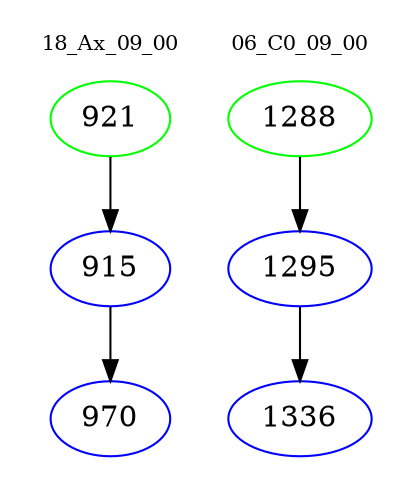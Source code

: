 digraph{
subgraph cluster_0 {
color = white
label = "18_Ax_09_00";
fontsize=10;
T0_921 [label="921", color="green"]
T0_921 -> T0_915 [color="black"]
T0_915 [label="915", color="blue"]
T0_915 -> T0_970 [color="black"]
T0_970 [label="970", color="blue"]
}
subgraph cluster_1 {
color = white
label = "06_C0_09_00";
fontsize=10;
T1_1288 [label="1288", color="green"]
T1_1288 -> T1_1295 [color="black"]
T1_1295 [label="1295", color="blue"]
T1_1295 -> T1_1336 [color="black"]
T1_1336 [label="1336", color="blue"]
}
}
